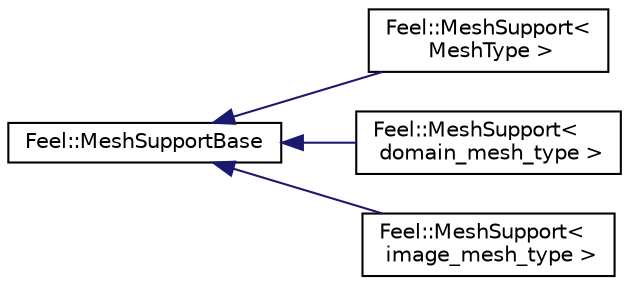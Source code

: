 digraph "Graphical Class Hierarchy"
{
 // LATEX_PDF_SIZE
  edge [fontname="Helvetica",fontsize="10",labelfontname="Helvetica",labelfontsize="10"];
  node [fontname="Helvetica",fontsize="10",shape=record];
  rankdir="LR";
  Node0 [label="Feel::MeshSupportBase",height=0.2,width=0.4,color="black", fillcolor="white", style="filled",URL="$classFeel_1_1MeshSupportBase.html",tooltip="Description of a mesh support."];
  Node0 -> Node1 [dir="back",color="midnightblue",fontsize="10",style="solid",fontname="Helvetica"];
  Node1 [label="Feel::MeshSupport\<\l MeshType \>",height=0.2,width=0.4,color="black", fillcolor="white", style="filled",URL="$classFeel_1_1MeshSupport.html",tooltip="Description of a mesh support."];
  Node0 -> Node2 [dir="back",color="midnightblue",fontsize="10",style="solid",fontname="Helvetica"];
  Node2 [label="Feel::MeshSupport\<\l domain_mesh_type \>",height=0.2,width=0.4,color="black", fillcolor="white", style="filled",URL="$classFeel_1_1MeshSupport.html",tooltip=" "];
  Node0 -> Node3 [dir="back",color="midnightblue",fontsize="10",style="solid",fontname="Helvetica"];
  Node3 [label="Feel::MeshSupport\<\l image_mesh_type \>",height=0.2,width=0.4,color="black", fillcolor="white", style="filled",URL="$classFeel_1_1MeshSupport.html",tooltip=" "];
}
